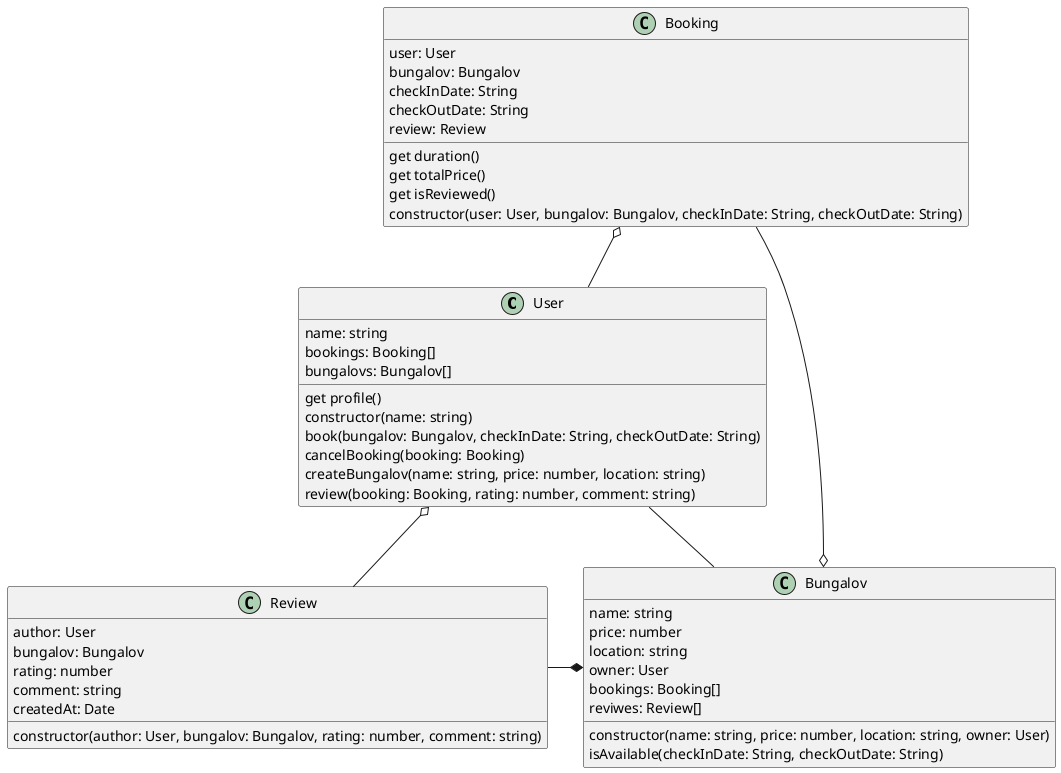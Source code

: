 @startuml Bungalov Booking App

class User {
  name: string
  bookings: Booking[]
  bungalovs: Bungalov[]

  get profile()
  constructor(name: string)
  book(bungalov: Bungalov, checkInDate: String, checkOutDate: String)
  cancelBooking(booking: Booking)
  createBungalov(name: string, price: number, location: string)
  review(booking: Booking, rating: number, comment: string)
}

class Bungalov {
  name: string
  price: number
  location: string
  owner: User
  bookings: Booking[]
  reviwes: Review[]

  constructor(name: string, price: number, location: string, owner: User)
  isAvailable(checkInDate: String, checkOutDate: String)
}

class Booking {
  user: User
  bungalov: Bungalov
  checkInDate: String
  checkOutDate: String
  review: Review

  get duration()
  get totalPrice()
  get isReviewed()
  constructor(user: User, bungalov: Bungalov, checkInDate: String, checkOutDate: String)
}

class Review {
  author: User
  bungalov: Bungalov
  rating: number
  comment: string
  createdAt: Date

  constructor(author: User, bungalov: Bungalov, rating: number, comment: string)
}

User -- Bungalov
Booking -o Bungalov
Booking o-- User
Review -* Bungalov
User o-- Review


@enduml

